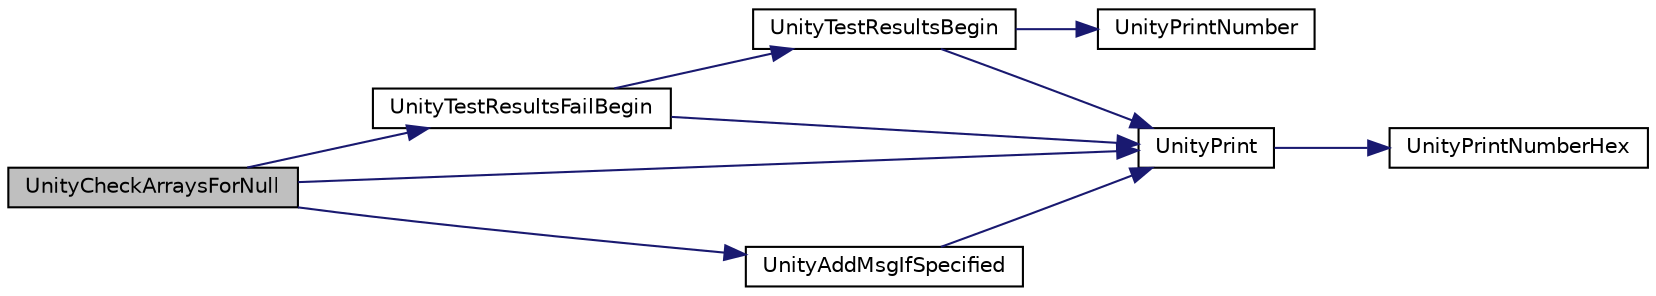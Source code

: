 digraph "UnityCheckArraysForNull"
{
  edge [fontname="Helvetica",fontsize="10",labelfontname="Helvetica",labelfontsize="10"];
  node [fontname="Helvetica",fontsize="10",shape=record];
  rankdir="LR";
  Node1 [label="UnityCheckArraysForNull",height=0.2,width=0.4,color="black", fillcolor="grey75", style="filled" fontcolor="black"];
  Node1 -> Node2 [color="midnightblue",fontsize="10",style="solid",fontname="Helvetica"];
  Node2 [label="UnityTestResultsFailBegin",height=0.2,width=0.4,color="black", fillcolor="white", style="filled",URL="$unity_8cpp.html#a94410c34386a3161f9174d69cf26ac76"];
  Node2 -> Node3 [color="midnightblue",fontsize="10",style="solid",fontname="Helvetica"];
  Node3 [label="UnityTestResultsBegin",height=0.2,width=0.4,color="black", fillcolor="white", style="filled",URL="$unity_8cpp.html#a3592c36ac5669c5fb9c115b5746bacc4"];
  Node3 -> Node4 [color="midnightblue",fontsize="10",style="solid",fontname="Helvetica"];
  Node4 [label="UnityPrint",height=0.2,width=0.4,color="black", fillcolor="white", style="filled",URL="$unity_8cpp.html#accff2eb4cfd0273e8ad62c37639d3e3c"];
  Node4 -> Node5 [color="midnightblue",fontsize="10",style="solid",fontname="Helvetica"];
  Node5 [label="UnityPrintNumberHex",height=0.2,width=0.4,color="black", fillcolor="white", style="filled",URL="$unity_8cpp.html#ae7690e1ec1db8aa92757c997b27c71e9"];
  Node3 -> Node6 [color="midnightblue",fontsize="10",style="solid",fontname="Helvetica"];
  Node6 [label="UnityPrintNumber",height=0.2,width=0.4,color="black", fillcolor="white", style="filled",URL="$unity_8cpp.html#af75b03ae890cb5b0a63e3dc5352724c1",tooltip="basically do an itoa using as little ram as possible"];
  Node2 -> Node4 [color="midnightblue",fontsize="10",style="solid",fontname="Helvetica"];
  Node1 -> Node4 [color="midnightblue",fontsize="10",style="solid",fontname="Helvetica"];
  Node1 -> Node7 [color="midnightblue",fontsize="10",style="solid",fontname="Helvetica"];
  Node7 [label="UnityAddMsgIfSpecified",height=0.2,width=0.4,color="black", fillcolor="white", style="filled",URL="$unity_8cpp.html#a34030eb3a0d649085e1f79769474cad5"];
  Node7 -> Node4 [color="midnightblue",fontsize="10",style="solid",fontname="Helvetica"];
}
